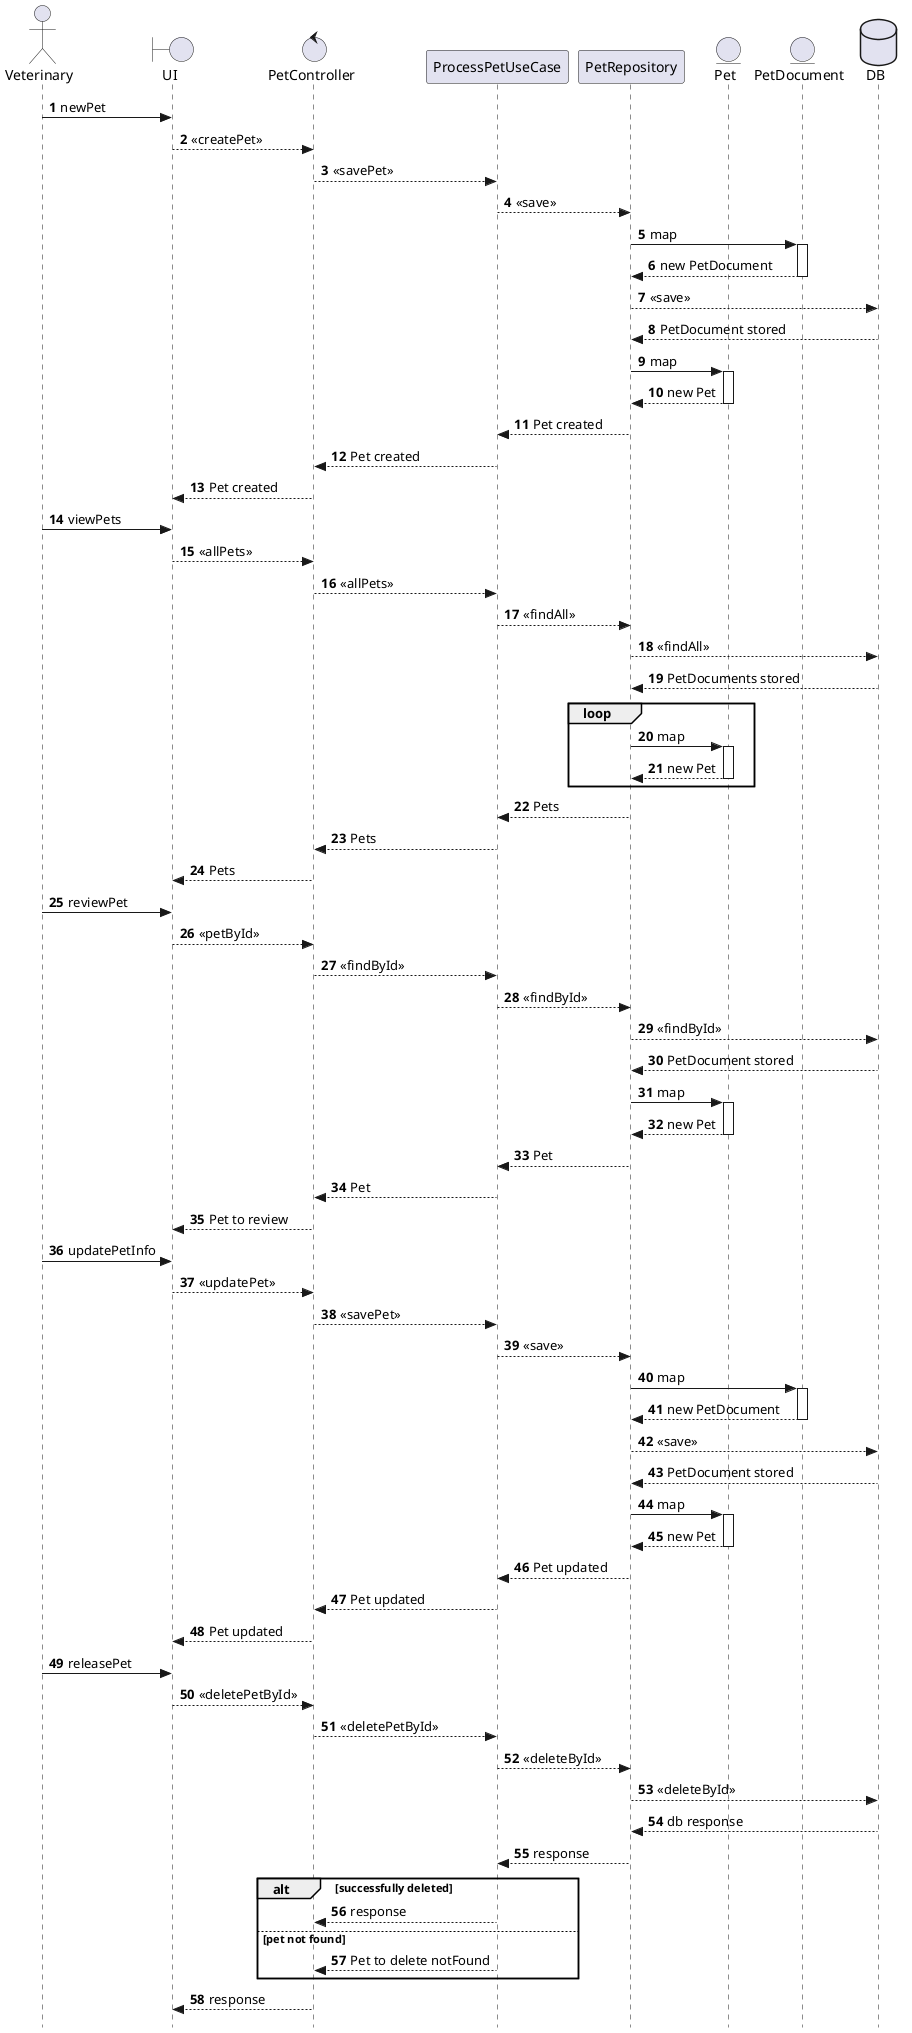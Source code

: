@startuml
autonumber
skinparam style strictuml

actor Veterinary as vet
boundary UI as ui
control PetController as pc
participant ProcessPetUseCase as puc
participant PetRepository as pr
entity Pet as p
entity PetDocument as pd
database DB as db

vet -> ui : newPet
ui --> pc : <<createPet>>
pc --> puc : <<savePet>>
puc --> pr : <<save>>
pr -> pd : map
activate pd
pd --> pr : new PetDocument
deactivate pd
pr --> db : <<save>>
db --> pr : PetDocument stored
pr -> p : map
activate p
p --> pr : new Pet
deactivate p
pr --> puc : Pet created
puc --> pc : Pet created
pc --> ui : Pet created

vet -> ui : viewPets
ui --> pc : <<allPets>>
pc --> puc : <<allPets>>
puc --> pr : <<findAll>>
pr --> db : <<findAll>>
db --> pr : PetDocuments stored
loop
    pr -> p : map
    activate p
    p --> pr : new Pet
    deactivate p
end
pr --> puc : Pets
puc --> pc : Pets
pc --> ui : Pets

vet -> ui : reviewPet
ui --> pc : <<petById>>
pc --> puc : <<findById>>
puc --> pr : <<findById>>
pr --> db : <<findById>>
db --> pr : PetDocument stored
pr -> p : map
activate p
p --> pr : new Pet
deactivate p
pr --> puc : Pet
puc --> pc : Pet
pc --> ui : Pet to review

vet -> ui : updatePetInfo
ui --> pc : <<updatePet>>
pc --> puc : <<savePet>>
puc --> pr : <<save>>
pr -> pd : map
activate pd
pd --> pr : new PetDocument
deactivate pd
pr --> db : <<save>>
db --> pr : PetDocument stored
pr -> p : map
activate p
p --> pr : new Pet
deactivate p
pr --> puc : Pet updated
puc --> pc : Pet updated
pc --> ui : Pet updated

vet -> ui : releasePet
ui --> pc : <<deletePetById>>
pc --> puc : <<deletePetById>>
puc --> pr : <<deleteById>>
pr --> db : <<deleteById>>
db --> pr : db response
pr --> puc: response
alt successfully deleted
    puc --> pc : response
else pet not found
    puc --> pc : Pet to delete notFound
end
pc --> ui : response
@enduml